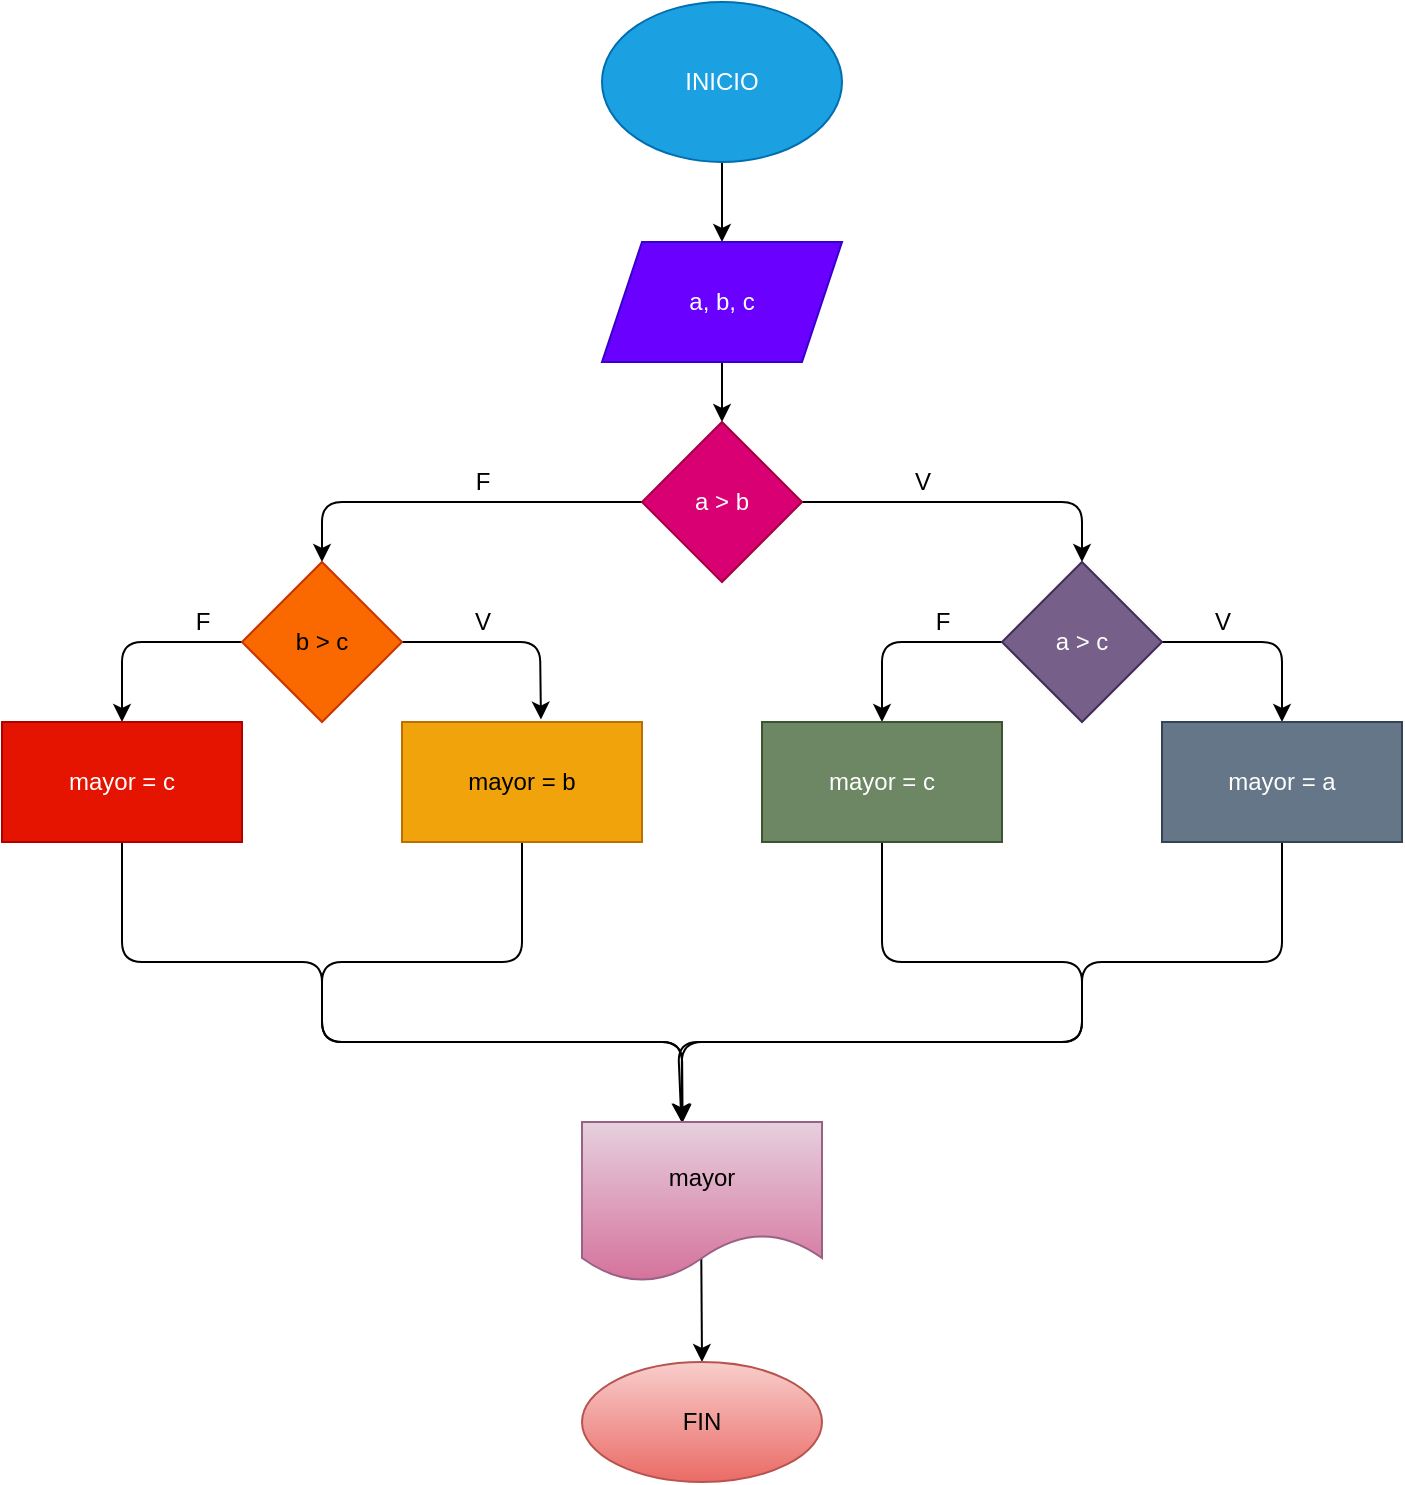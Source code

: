 <mxfile>
    <diagram id="tN8b5pHwmG7AmkMypsPB" name="Página-1">
        <mxGraphModel dx="1240" dy="216" grid="1" gridSize="10" guides="1" tooltips="1" connect="1" arrows="1" fold="1" page="1" pageScale="1" pageWidth="827" pageHeight="1169" math="0" shadow="0">
            <root>
                <mxCell id="0"/>
                <mxCell id="1" parent="0"/>
                <mxCell id="4" value="" style="edgeStyle=none;html=1;" edge="1" parent="1" source="5" target="7">
                    <mxGeometry relative="1" as="geometry"/>
                </mxCell>
                <mxCell id="5" value="INICIO" style="ellipse;whiteSpace=wrap;html=1;fillColor=#1ba1e2;fontColor=#ffffff;strokeColor=#006EAF;" vertex="1" parent="1">
                    <mxGeometry x="160" width="120" height="80" as="geometry"/>
                </mxCell>
                <mxCell id="6" value="" style="edgeStyle=none;html=1;" edge="1" parent="1" source="7" target="10">
                    <mxGeometry relative="1" as="geometry"/>
                </mxCell>
                <mxCell id="7" value="a, b, c" style="shape=parallelogram;perimeter=parallelogramPerimeter;whiteSpace=wrap;html=1;fixedSize=1;fillColor=#6a00ff;fontColor=#ffffff;strokeColor=#3700CC;" vertex="1" parent="1">
                    <mxGeometry x="160" y="120" width="120" height="60" as="geometry"/>
                </mxCell>
                <mxCell id="8" value="" style="edgeStyle=none;html=1;exitX=1;exitY=0.5;exitDx=0;exitDy=0;entryX=0.5;entryY=0;entryDx=0;entryDy=0;" edge="1" parent="1" source="10" target="13">
                    <mxGeometry relative="1" as="geometry">
                        <mxPoint x="310" y="250" as="sourcePoint"/>
                        <Array as="points">
                            <mxPoint x="400" y="250"/>
                        </Array>
                    </mxGeometry>
                </mxCell>
                <mxCell id="9" value="" style="edgeStyle=none;html=1;" edge="1" parent="1" source="10" target="16">
                    <mxGeometry relative="1" as="geometry">
                        <Array as="points">
                            <mxPoint x="20" y="250"/>
                        </Array>
                    </mxGeometry>
                </mxCell>
                <mxCell id="10" value="a &amp;gt; b" style="rhombus;whiteSpace=wrap;html=1;fillColor=#d80073;fontColor=#ffffff;strokeColor=#A50040;" vertex="1" parent="1">
                    <mxGeometry x="180" y="210" width="80" height="80" as="geometry"/>
                </mxCell>
                <mxCell id="11" value="" style="edgeStyle=none;html=1;entryX=0.5;entryY=0;entryDx=0;entryDy=0;" edge="1" parent="1" source="13" target="18">
                    <mxGeometry relative="1" as="geometry">
                        <Array as="points">
                            <mxPoint x="450" y="320"/>
                            <mxPoint x="500" y="320"/>
                        </Array>
                    </mxGeometry>
                </mxCell>
                <mxCell id="12" value="" style="edgeStyle=none;html=1;entryX=0.5;entryY=0;entryDx=0;entryDy=0;" edge="1" parent="1" source="13" target="20">
                    <mxGeometry relative="1" as="geometry">
                        <mxPoint x="240" y="360" as="targetPoint"/>
                        <Array as="points">
                            <mxPoint x="300" y="320"/>
                        </Array>
                    </mxGeometry>
                </mxCell>
                <mxCell id="13" value="a &amp;gt; c" style="rhombus;whiteSpace=wrap;html=1;fillColor=#76608a;fontColor=#ffffff;strokeColor=#432D57;" vertex="1" parent="1">
                    <mxGeometry x="360" y="280" width="80" height="80" as="geometry"/>
                </mxCell>
                <mxCell id="14" value="" style="edgeStyle=none;html=1;exitX=0;exitY=0.5;exitDx=0;exitDy=0;entryX=0.5;entryY=0;entryDx=0;entryDy=0;" edge="1" parent="1" source="16" target="22">
                    <mxGeometry relative="1" as="geometry">
                        <Array as="points">
                            <mxPoint x="-80" y="320"/>
                        </Array>
                    </mxGeometry>
                </mxCell>
                <mxCell id="15" value="" style="edgeStyle=none;html=1;exitX=1;exitY=0.5;exitDx=0;exitDy=0;entryX=0.579;entryY=-0.02;entryDx=0;entryDy=0;entryPerimeter=0;" edge="1" parent="1" source="16" target="24">
                    <mxGeometry relative="1" as="geometry">
                        <mxPoint x="60" y="320" as="sourcePoint"/>
                        <Array as="points">
                            <mxPoint x="129" y="320"/>
                        </Array>
                    </mxGeometry>
                </mxCell>
                <mxCell id="16" value="b &amp;gt; c" style="rhombus;whiteSpace=wrap;html=1;fillColor=#fa6800;fontColor=#000000;strokeColor=#C73500;" vertex="1" parent="1">
                    <mxGeometry x="-20" y="280" width="80" height="80" as="geometry"/>
                </mxCell>
                <mxCell id="17" value="" style="edgeStyle=none;html=1;entryX=0.414;entryY=-0.003;entryDx=0;entryDy=0;entryPerimeter=0;" edge="1" parent="1" source="18" target="26">
                    <mxGeometry relative="1" as="geometry">
                        <mxPoint x="160" y="550" as="targetPoint"/>
                        <Array as="points">
                            <mxPoint x="500" y="480"/>
                            <mxPoint x="400" y="480"/>
                            <mxPoint x="400" y="520"/>
                            <mxPoint x="198" y="520"/>
                        </Array>
                    </mxGeometry>
                </mxCell>
                <mxCell id="18" value="mayor = a" style="whiteSpace=wrap;html=1;fillColor=#647687;fontColor=#ffffff;strokeColor=#314354;" vertex="1" parent="1">
                    <mxGeometry x="440" y="360" width="120" height="60" as="geometry"/>
                </mxCell>
                <mxCell id="19" value="" style="edgeStyle=none;html=1;entryX=0.414;entryY=-0.003;entryDx=0;entryDy=0;entryPerimeter=0;" edge="1" parent="1" source="20" target="26">
                    <mxGeometry relative="1" as="geometry">
                        <mxPoint x="120" y="560" as="targetPoint"/>
                        <Array as="points">
                            <mxPoint x="300" y="480"/>
                            <mxPoint x="400" y="480"/>
                            <mxPoint x="400" y="520"/>
                            <mxPoint x="230" y="520"/>
                            <mxPoint x="200" y="520"/>
                        </Array>
                    </mxGeometry>
                </mxCell>
                <mxCell id="20" value="mayor = c" style="whiteSpace=wrap;html=1;fillColor=#6d8764;fontColor=#ffffff;strokeColor=#3A5431;" vertex="1" parent="1">
                    <mxGeometry x="240" y="360" width="120" height="60" as="geometry"/>
                </mxCell>
                <mxCell id="21" value="" style="edgeStyle=none;html=1;entryX=0.417;entryY=0;entryDx=0;entryDy=0;entryPerimeter=0;" edge="1" parent="1" source="22" target="26">
                    <mxGeometry relative="1" as="geometry">
                        <mxPoint x="260" y="530" as="targetPoint"/>
                        <Array as="points">
                            <mxPoint x="-80" y="480"/>
                            <mxPoint x="20" y="480"/>
                            <mxPoint x="20" y="520"/>
                            <mxPoint x="200" y="520"/>
                        </Array>
                    </mxGeometry>
                </mxCell>
                <mxCell id="22" value="mayor = c" style="whiteSpace=wrap;html=1;fillColor=#e51400;fontColor=#ffffff;strokeColor=#B20000;" vertex="1" parent="1">
                    <mxGeometry x="-140" y="360" width="120" height="60" as="geometry"/>
                </mxCell>
                <mxCell id="23" value="" style="edgeStyle=none;html=1;entryX=0.419;entryY=0.004;entryDx=0;entryDy=0;entryPerimeter=0;" edge="1" parent="1" source="24" target="26">
                    <mxGeometry relative="1" as="geometry">
                        <mxPoint x="150" y="540" as="targetPoint"/>
                        <Array as="points">
                            <mxPoint x="120" y="480"/>
                            <mxPoint x="20" y="480"/>
                            <mxPoint x="20" y="520"/>
                            <mxPoint x="200" y="520"/>
                        </Array>
                    </mxGeometry>
                </mxCell>
                <mxCell id="24" value="mayor = b" style="whiteSpace=wrap;html=1;fillColor=#f0a30a;fontColor=#000000;strokeColor=#BD7000;" vertex="1" parent="1">
                    <mxGeometry x="60" y="360" width="120" height="60" as="geometry"/>
                </mxCell>
                <mxCell id="25" value="" style="edgeStyle=none;html=1;exitX=0.497;exitY=0.833;exitDx=0;exitDy=0;exitPerimeter=0;" edge="1" parent="1" source="26" target="27">
                    <mxGeometry relative="1" as="geometry"/>
                </mxCell>
                <mxCell id="26" value="mayor" style="shape=document;whiteSpace=wrap;html=1;boundedLbl=1;fillColor=#e6d0de;strokeColor=#996185;gradientColor=#d5739d;" vertex="1" parent="1">
                    <mxGeometry x="150" y="560" width="120" height="80" as="geometry"/>
                </mxCell>
                <mxCell id="27" value="FIN" style="ellipse;whiteSpace=wrap;html=1;fillColor=#f8cecc;gradientColor=#ea6b66;strokeColor=#b85450;" vertex="1" parent="1">
                    <mxGeometry x="150" y="680" width="120" height="60" as="geometry"/>
                </mxCell>
                <mxCell id="28" value="F" style="text;html=1;align=center;verticalAlign=middle;resizable=0;points=[];autosize=1;strokeColor=none;fillColor=none;" vertex="1" parent="1">
                    <mxGeometry x="90" y="230" width="20" height="20" as="geometry"/>
                </mxCell>
                <mxCell id="29" value="V" style="text;html=1;align=center;verticalAlign=middle;resizable=0;points=[];autosize=1;strokeColor=none;fillColor=none;" vertex="1" parent="1">
                    <mxGeometry x="310" y="230" width="20" height="20" as="geometry"/>
                </mxCell>
                <mxCell id="30" value="F" style="text;html=1;align=center;verticalAlign=middle;resizable=0;points=[];autosize=1;strokeColor=none;fillColor=none;" vertex="1" parent="1">
                    <mxGeometry x="-50" y="300" width="20" height="20" as="geometry"/>
                </mxCell>
                <mxCell id="31" value="V" style="text;html=1;align=center;verticalAlign=middle;resizable=0;points=[];autosize=1;strokeColor=none;fillColor=none;" vertex="1" parent="1">
                    <mxGeometry x="90" y="300" width="20" height="20" as="geometry"/>
                </mxCell>
                <mxCell id="32" value="F" style="text;html=1;align=center;verticalAlign=middle;resizable=0;points=[];autosize=1;strokeColor=none;fillColor=none;" vertex="1" parent="1">
                    <mxGeometry x="320" y="300" width="20" height="20" as="geometry"/>
                </mxCell>
                <mxCell id="33" value="V" style="text;html=1;align=center;verticalAlign=middle;resizable=0;points=[];autosize=1;strokeColor=none;fillColor=none;" vertex="1" parent="1">
                    <mxGeometry x="460" y="300" width="20" height="20" as="geometry"/>
                </mxCell>
            </root>
        </mxGraphModel>
    </diagram>
</mxfile>